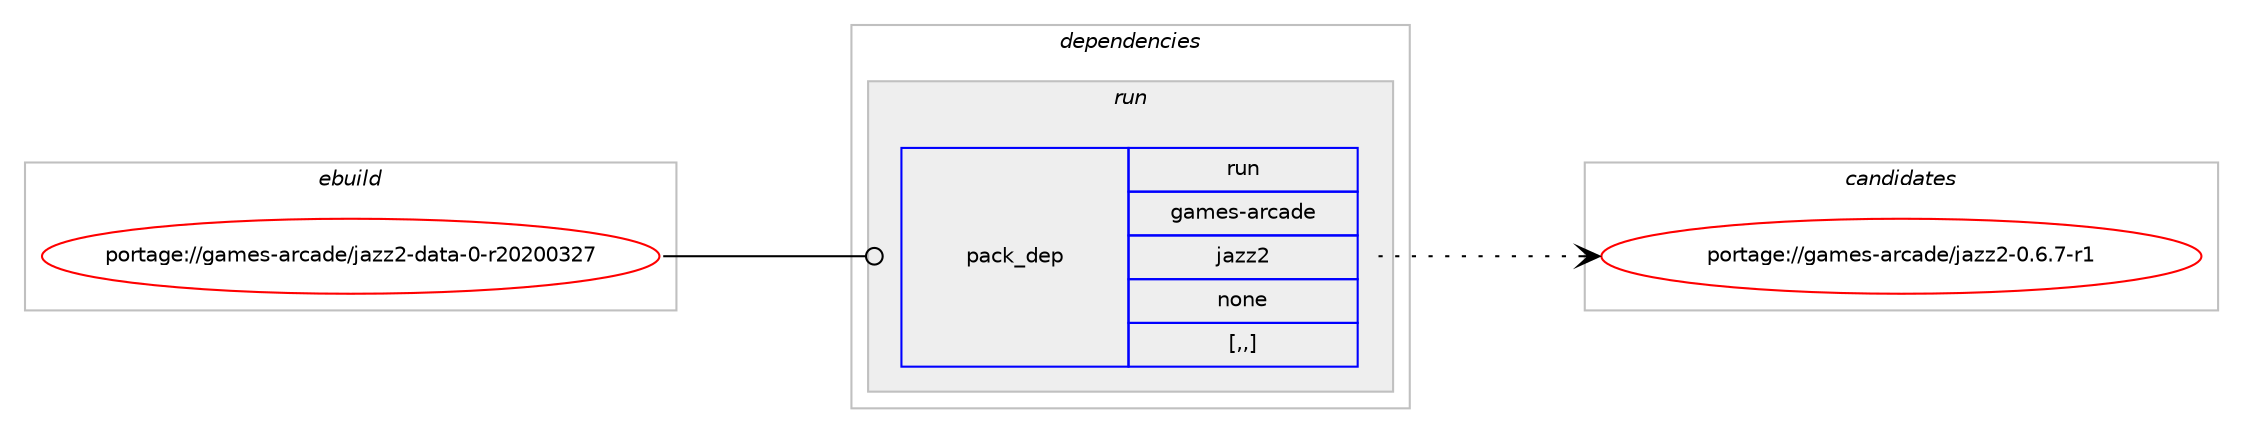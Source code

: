 digraph prolog {

# *************
# Graph options
# *************

newrank=true;
concentrate=true;
compound=true;
graph [rankdir=LR,fontname=Helvetica,fontsize=10,ranksep=1.5];#, ranksep=2.5, nodesep=0.2];
edge  [arrowhead=vee];
node  [fontname=Helvetica,fontsize=10];

# **********
# The ebuild
# **********

subgraph cluster_leftcol {
color=gray;
label=<<i>ebuild</i>>;
id [label="portage://games-arcade/jazz2-data-0-r20200327", color=red, width=4, href="../games-arcade/jazz2-data-0-r20200327.svg"];
}

# ****************
# The dependencies
# ****************

subgraph cluster_midcol {
color=gray;
label=<<i>dependencies</i>>;
subgraph cluster_compile {
fillcolor="#eeeeee";
style=filled;
label=<<i>compile</i>>;
}
subgraph cluster_compileandrun {
fillcolor="#eeeeee";
style=filled;
label=<<i>compile and run</i>>;
}
subgraph cluster_run {
fillcolor="#eeeeee";
style=filled;
label=<<i>run</i>>;
subgraph pack522495 {
dependency721904 [label=<<TABLE BORDER="0" CELLBORDER="1" CELLSPACING="0" CELLPADDING="4" WIDTH="220"><TR><TD ROWSPAN="6" CELLPADDING="30">pack_dep</TD></TR><TR><TD WIDTH="110">run</TD></TR><TR><TD>games-arcade</TD></TR><TR><TD>jazz2</TD></TR><TR><TD>none</TD></TR><TR><TD>[,,]</TD></TR></TABLE>>, shape=none, color=blue];
}
id:e -> dependency721904:w [weight=20,style="solid",arrowhead="odot"];
}
}

# **************
# The candidates
# **************

subgraph cluster_choices {
rank=same;
color=gray;
label=<<i>candidates</i>>;

subgraph choice522495 {
color=black;
nodesep=1;
choice10397109101115459711499971001014710697122122504548465446554511449 [label="portage://games-arcade/jazz2-0.6.7-r1", color=red, width=4,href="../games-arcade/jazz2-0.6.7-r1.svg"];
dependency721904:e -> choice10397109101115459711499971001014710697122122504548465446554511449:w [style=dotted,weight="100"];
}
}

}
